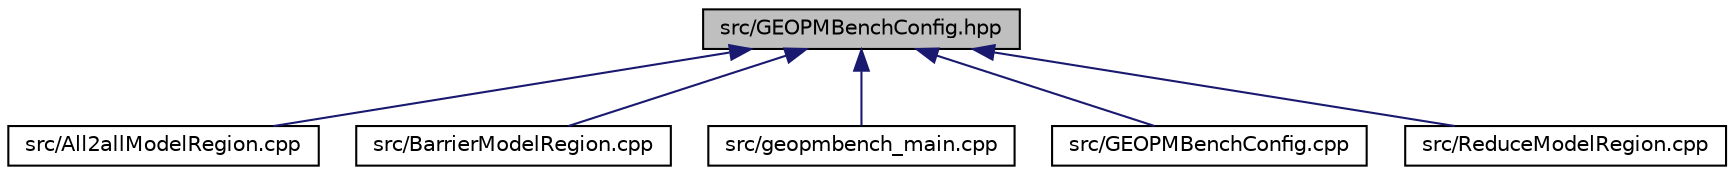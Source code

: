 digraph "src/GEOPMBenchConfig.hpp"
{
 // LATEX_PDF_SIZE
  edge [fontname="Helvetica",fontsize="10",labelfontname="Helvetica",labelfontsize="10"];
  node [fontname="Helvetica",fontsize="10",shape=record];
  Node1 [label="src/GEOPMBenchConfig.hpp",height=0.2,width=0.4,color="black", fillcolor="grey75", style="filled", fontcolor="black",tooltip=" "];
  Node1 -> Node2 [dir="back",color="midnightblue",fontsize="10",style="solid",fontname="Helvetica"];
  Node2 [label="src/All2allModelRegion.cpp",height=0.2,width=0.4,color="black", fillcolor="white", style="filled",URL="$_all2all_model_region_8cpp.html",tooltip=" "];
  Node1 -> Node3 [dir="back",color="midnightblue",fontsize="10",style="solid",fontname="Helvetica"];
  Node3 [label="src/BarrierModelRegion.cpp",height=0.2,width=0.4,color="black", fillcolor="white", style="filled",URL="$_barrier_model_region_8cpp.html",tooltip=" "];
  Node1 -> Node4 [dir="back",color="midnightblue",fontsize="10",style="solid",fontname="Helvetica"];
  Node4 [label="src/geopmbench_main.cpp",height=0.2,width=0.4,color="black", fillcolor="white", style="filled",URL="$geopmbench__main_8cpp.html",tooltip=" "];
  Node1 -> Node5 [dir="back",color="midnightblue",fontsize="10",style="solid",fontname="Helvetica"];
  Node5 [label="src/GEOPMBenchConfig.cpp",height=0.2,width=0.4,color="black", fillcolor="white", style="filled",URL="$_g_e_o_p_m_bench_config_8cpp.html",tooltip=" "];
  Node1 -> Node6 [dir="back",color="midnightblue",fontsize="10",style="solid",fontname="Helvetica"];
  Node6 [label="src/ReduceModelRegion.cpp",height=0.2,width=0.4,color="black", fillcolor="white", style="filled",URL="$_reduce_model_region_8cpp.html",tooltip=" "];
}
